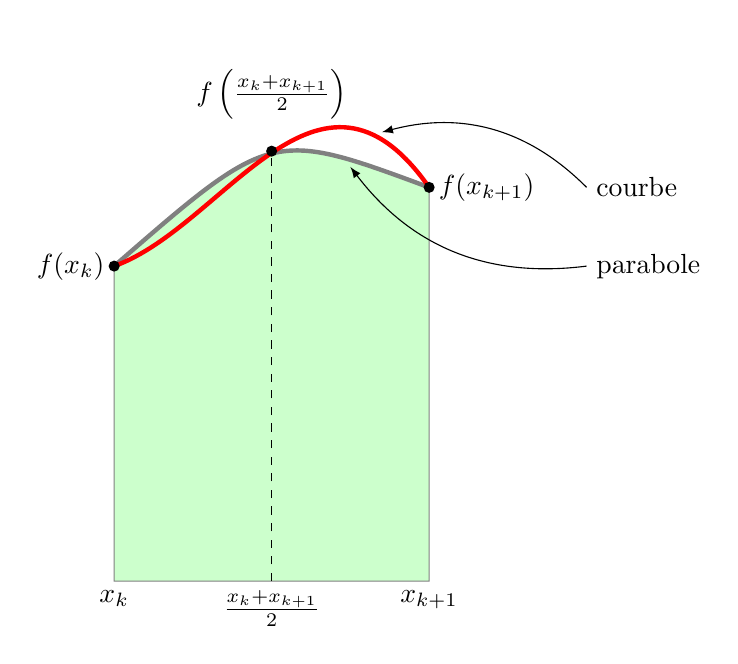 \begin{tikzpicture}[scale=2]

% Simpson

\filldraw[fill=green!20,draw=gray] (1,0)--(1,2) .. controls (2,2.87)..(3,2.5)--(3,0)--cycle;

\draw[ultra thick, color=gray] (1,2) .. controls (2,2.87)..(3,2.5);

\draw[ultra thick, color=red] (1,2).. controls (1.7,2.25) and (2.3,3.5) ..  (3,2.5);

\draw[dashed] (2,0)--(2,2.73);
  \fill (2,2.73) circle (1pt) node[above=8pt] {$f\left(\frac{x_k+x_{k+1}}{2}\right)$};
 \node[below] at (1,0) {$x_k$};
 \node[below] at (2,0) {$\frac{x_k+x_{k+1}}{2}$};
 \node[below] at (3,0) {$x_{k+1}$};
 \fill (1,2) circle (1pt) node[left]  {$f(x_k)$};
 \fill(3,2.5)  circle (1pt)node[right] {$f(x_{k+1})$};


   \draw[<-,>=latex] (2.7,2.85)to[bend left] (4,2.5)  node[right]{courbe};
   \draw[<-,>=latex] (2.5,2.63)to[bend right] (4,2)  node[right]{parabole};
\end{tikzpicture}
